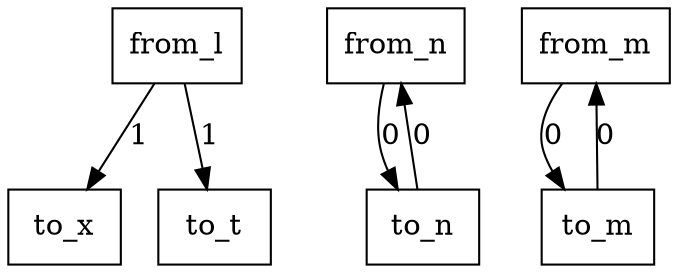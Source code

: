 digraph {
    graph [rankdir=TB
          ,bgcolor=transparent];
    node [shape=box
         ,fillcolor=white
         ,style=filled];
    0 [label=<from_l>];
    1 [label=<from_n>];
    2 [label=<from_m>];
    3 [label=<to_x>];
    4 [label=<to_n>];
    5 [label=<to_t>];
    6 [label=<to_m>];
    0 -> 3 [label=1];
    0 -> 5 [label=1];
    1 -> 4 [label=0];
    2 -> 6 [label=0];
    4 -> 1 [label=0];
    6 -> 2 [label=0];
}